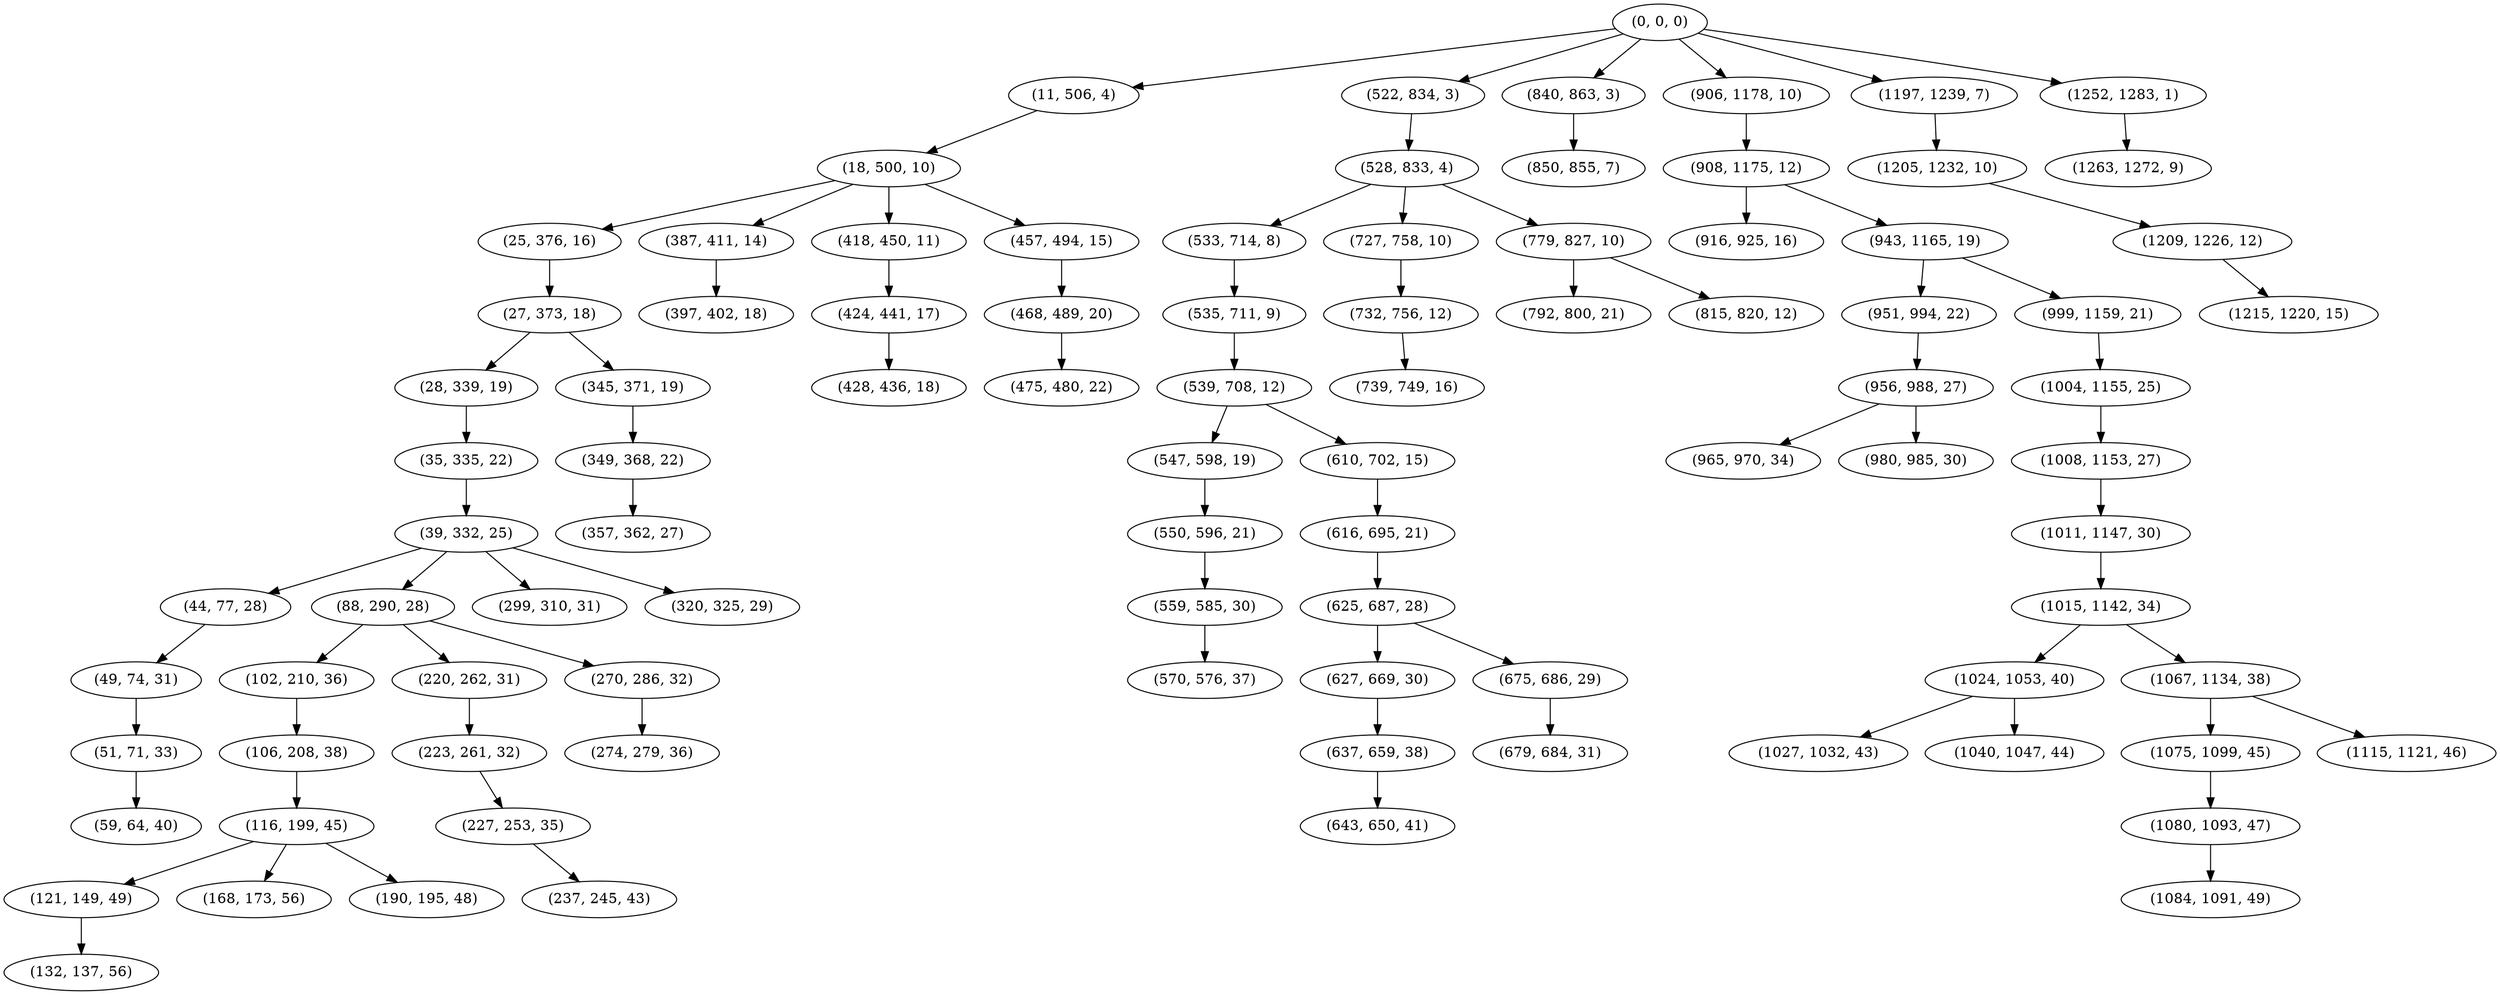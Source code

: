 digraph tree {
    "(0, 0, 0)";
    "(11, 506, 4)";
    "(18, 500, 10)";
    "(25, 376, 16)";
    "(27, 373, 18)";
    "(28, 339, 19)";
    "(35, 335, 22)";
    "(39, 332, 25)";
    "(44, 77, 28)";
    "(49, 74, 31)";
    "(51, 71, 33)";
    "(59, 64, 40)";
    "(88, 290, 28)";
    "(102, 210, 36)";
    "(106, 208, 38)";
    "(116, 199, 45)";
    "(121, 149, 49)";
    "(132, 137, 56)";
    "(168, 173, 56)";
    "(190, 195, 48)";
    "(220, 262, 31)";
    "(223, 261, 32)";
    "(227, 253, 35)";
    "(237, 245, 43)";
    "(270, 286, 32)";
    "(274, 279, 36)";
    "(299, 310, 31)";
    "(320, 325, 29)";
    "(345, 371, 19)";
    "(349, 368, 22)";
    "(357, 362, 27)";
    "(387, 411, 14)";
    "(397, 402, 18)";
    "(418, 450, 11)";
    "(424, 441, 17)";
    "(428, 436, 18)";
    "(457, 494, 15)";
    "(468, 489, 20)";
    "(475, 480, 22)";
    "(522, 834, 3)";
    "(528, 833, 4)";
    "(533, 714, 8)";
    "(535, 711, 9)";
    "(539, 708, 12)";
    "(547, 598, 19)";
    "(550, 596, 21)";
    "(559, 585, 30)";
    "(570, 576, 37)";
    "(610, 702, 15)";
    "(616, 695, 21)";
    "(625, 687, 28)";
    "(627, 669, 30)";
    "(637, 659, 38)";
    "(643, 650, 41)";
    "(675, 686, 29)";
    "(679, 684, 31)";
    "(727, 758, 10)";
    "(732, 756, 12)";
    "(739, 749, 16)";
    "(779, 827, 10)";
    "(792, 800, 21)";
    "(815, 820, 12)";
    "(840, 863, 3)";
    "(850, 855, 7)";
    "(906, 1178, 10)";
    "(908, 1175, 12)";
    "(916, 925, 16)";
    "(943, 1165, 19)";
    "(951, 994, 22)";
    "(956, 988, 27)";
    "(965, 970, 34)";
    "(980, 985, 30)";
    "(999, 1159, 21)";
    "(1004, 1155, 25)";
    "(1008, 1153, 27)";
    "(1011, 1147, 30)";
    "(1015, 1142, 34)";
    "(1024, 1053, 40)";
    "(1027, 1032, 43)";
    "(1040, 1047, 44)";
    "(1067, 1134, 38)";
    "(1075, 1099, 45)";
    "(1080, 1093, 47)";
    "(1084, 1091, 49)";
    "(1115, 1121, 46)";
    "(1197, 1239, 7)";
    "(1205, 1232, 10)";
    "(1209, 1226, 12)";
    "(1215, 1220, 15)";
    "(1252, 1283, 1)";
    "(1263, 1272, 9)";
    "(0, 0, 0)" -> "(11, 506, 4)";
    "(0, 0, 0)" -> "(522, 834, 3)";
    "(0, 0, 0)" -> "(840, 863, 3)";
    "(0, 0, 0)" -> "(906, 1178, 10)";
    "(0, 0, 0)" -> "(1197, 1239, 7)";
    "(0, 0, 0)" -> "(1252, 1283, 1)";
    "(11, 506, 4)" -> "(18, 500, 10)";
    "(18, 500, 10)" -> "(25, 376, 16)";
    "(18, 500, 10)" -> "(387, 411, 14)";
    "(18, 500, 10)" -> "(418, 450, 11)";
    "(18, 500, 10)" -> "(457, 494, 15)";
    "(25, 376, 16)" -> "(27, 373, 18)";
    "(27, 373, 18)" -> "(28, 339, 19)";
    "(27, 373, 18)" -> "(345, 371, 19)";
    "(28, 339, 19)" -> "(35, 335, 22)";
    "(35, 335, 22)" -> "(39, 332, 25)";
    "(39, 332, 25)" -> "(44, 77, 28)";
    "(39, 332, 25)" -> "(88, 290, 28)";
    "(39, 332, 25)" -> "(299, 310, 31)";
    "(39, 332, 25)" -> "(320, 325, 29)";
    "(44, 77, 28)" -> "(49, 74, 31)";
    "(49, 74, 31)" -> "(51, 71, 33)";
    "(51, 71, 33)" -> "(59, 64, 40)";
    "(88, 290, 28)" -> "(102, 210, 36)";
    "(88, 290, 28)" -> "(220, 262, 31)";
    "(88, 290, 28)" -> "(270, 286, 32)";
    "(102, 210, 36)" -> "(106, 208, 38)";
    "(106, 208, 38)" -> "(116, 199, 45)";
    "(116, 199, 45)" -> "(121, 149, 49)";
    "(116, 199, 45)" -> "(168, 173, 56)";
    "(116, 199, 45)" -> "(190, 195, 48)";
    "(121, 149, 49)" -> "(132, 137, 56)";
    "(220, 262, 31)" -> "(223, 261, 32)";
    "(223, 261, 32)" -> "(227, 253, 35)";
    "(227, 253, 35)" -> "(237, 245, 43)";
    "(270, 286, 32)" -> "(274, 279, 36)";
    "(345, 371, 19)" -> "(349, 368, 22)";
    "(349, 368, 22)" -> "(357, 362, 27)";
    "(387, 411, 14)" -> "(397, 402, 18)";
    "(418, 450, 11)" -> "(424, 441, 17)";
    "(424, 441, 17)" -> "(428, 436, 18)";
    "(457, 494, 15)" -> "(468, 489, 20)";
    "(468, 489, 20)" -> "(475, 480, 22)";
    "(522, 834, 3)" -> "(528, 833, 4)";
    "(528, 833, 4)" -> "(533, 714, 8)";
    "(528, 833, 4)" -> "(727, 758, 10)";
    "(528, 833, 4)" -> "(779, 827, 10)";
    "(533, 714, 8)" -> "(535, 711, 9)";
    "(535, 711, 9)" -> "(539, 708, 12)";
    "(539, 708, 12)" -> "(547, 598, 19)";
    "(539, 708, 12)" -> "(610, 702, 15)";
    "(547, 598, 19)" -> "(550, 596, 21)";
    "(550, 596, 21)" -> "(559, 585, 30)";
    "(559, 585, 30)" -> "(570, 576, 37)";
    "(610, 702, 15)" -> "(616, 695, 21)";
    "(616, 695, 21)" -> "(625, 687, 28)";
    "(625, 687, 28)" -> "(627, 669, 30)";
    "(625, 687, 28)" -> "(675, 686, 29)";
    "(627, 669, 30)" -> "(637, 659, 38)";
    "(637, 659, 38)" -> "(643, 650, 41)";
    "(675, 686, 29)" -> "(679, 684, 31)";
    "(727, 758, 10)" -> "(732, 756, 12)";
    "(732, 756, 12)" -> "(739, 749, 16)";
    "(779, 827, 10)" -> "(792, 800, 21)";
    "(779, 827, 10)" -> "(815, 820, 12)";
    "(840, 863, 3)" -> "(850, 855, 7)";
    "(906, 1178, 10)" -> "(908, 1175, 12)";
    "(908, 1175, 12)" -> "(916, 925, 16)";
    "(908, 1175, 12)" -> "(943, 1165, 19)";
    "(943, 1165, 19)" -> "(951, 994, 22)";
    "(943, 1165, 19)" -> "(999, 1159, 21)";
    "(951, 994, 22)" -> "(956, 988, 27)";
    "(956, 988, 27)" -> "(965, 970, 34)";
    "(956, 988, 27)" -> "(980, 985, 30)";
    "(999, 1159, 21)" -> "(1004, 1155, 25)";
    "(1004, 1155, 25)" -> "(1008, 1153, 27)";
    "(1008, 1153, 27)" -> "(1011, 1147, 30)";
    "(1011, 1147, 30)" -> "(1015, 1142, 34)";
    "(1015, 1142, 34)" -> "(1024, 1053, 40)";
    "(1015, 1142, 34)" -> "(1067, 1134, 38)";
    "(1024, 1053, 40)" -> "(1027, 1032, 43)";
    "(1024, 1053, 40)" -> "(1040, 1047, 44)";
    "(1067, 1134, 38)" -> "(1075, 1099, 45)";
    "(1067, 1134, 38)" -> "(1115, 1121, 46)";
    "(1075, 1099, 45)" -> "(1080, 1093, 47)";
    "(1080, 1093, 47)" -> "(1084, 1091, 49)";
    "(1197, 1239, 7)" -> "(1205, 1232, 10)";
    "(1205, 1232, 10)" -> "(1209, 1226, 12)";
    "(1209, 1226, 12)" -> "(1215, 1220, 15)";
    "(1252, 1283, 1)" -> "(1263, 1272, 9)";
}
